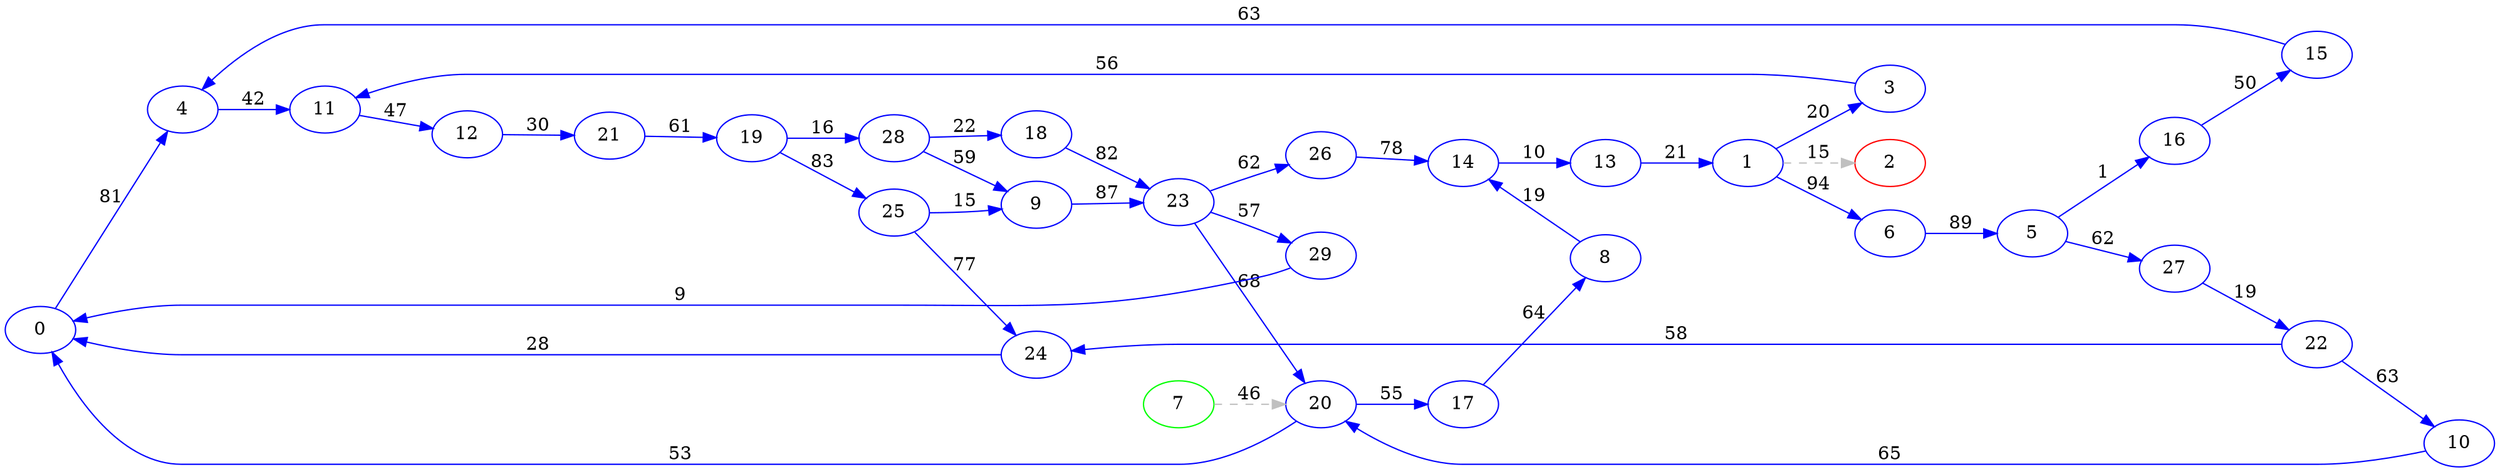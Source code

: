 digraph G {
ranksep = "equally";
rankdir = LR;
{rank = same; 0; };
{rank = same; 4; };
{rank = same; 11; };
{rank = same; 12; };
{rank = same; 21; };
{rank = same; 19; };
{rank = same; 25; 28; };
{rank = same; 24; 9; 18; };
{rank = same; 23; };
{rank = same; 29; 20; 26; };
{rank = same; 17; 14; };
{rank = same; 8; 13; };
{rank = same; 1; };
{rank = same; 6; 3; 2; };
{rank = same; 5; };
{rank = same; 16; 27; };
{rank = same; 15; 22; };
{rank = same; 10; };
{rank = same; };
{rank = same; 7; };
{rank = same; };
2 [color = "red"];
18 [color = "blue"];
28 [color = "blue"];
26 [color = "blue"];
3 [color = "blue"];
10 [color = "blue"];
22 [color = "blue"];
27 [color = "blue"];
15 [color = "blue"];
16 [color = "blue"];
5 [color = "blue"];
6 [color = "blue"];
1 [color = "blue"];
13 [color = "blue"];
14 [color = "blue"];
8 [color = "blue"];
17 [color = "blue"];
20 [color = "blue"];
29 [color = "blue"];
23 [color = "blue"];
9 [color = "blue"];
24 [color = "blue"];
25 [color = "blue"];
19 [color = "blue"];
21 [color = "blue"];
12 [color = "blue"];
11 [color = "blue"];
4 [color = "blue"];
0 [color = "blue"];
7 [color = "green"];
0->4[label="81" color = "blue"];
4->11[label="42" color = "blue"];
11->12[label="47" color = "blue"];
12->21[label="30" color = "blue"];
21->19[label="61" color = "blue"];
19->25[label="83" color = "blue"];
19->28[label="16" color = "blue"];
25->24[label="77" color = "blue"];
25->9[label="15" color = "blue"];
28->18[label="22" color = "blue"];
28->9[label="59" color = "blue"];
24->0[label="28" color = "blue"];
9->23[label="87" color = "blue"];
18->23[label="82" color = "blue"];
23->29[label="57" color = "blue"];
23->20[label="68" color = "blue"];
23->26[label="62" color = "blue"];
29->0[label="9" color = "blue"];
20->17[label="55" color = "blue"];
20->0[label="53" color = "blue"];
26->14[label="78" color = "blue"];
17->8[label="64" color = "blue"];
14->13[label="10" color = "blue"];
8->14[label="19" color = "blue"];
13->1[label="21" color = "blue"];
1->6[label="94" color = "blue"];
1->3[label="20" color = "blue"];
1->2[label="15" color = "grey" style = "dashed"];
6->5[label="89" color = "blue"];
3->11[label="56" color = "blue"];
2
5->16[label="1" color = "blue"];
5->27[label="62" color = "blue"];
16->15[label="50" color = "blue"];
27->22[label="19" color = "blue"];
15->4[label="63" color = "blue"];
22->24[label="58" color = "blue"];
22->10[label="63" color = "blue"];
10->20[label="65" color = "blue"];
7->20[label="46" color = "grey" style = "dashed"];
}
